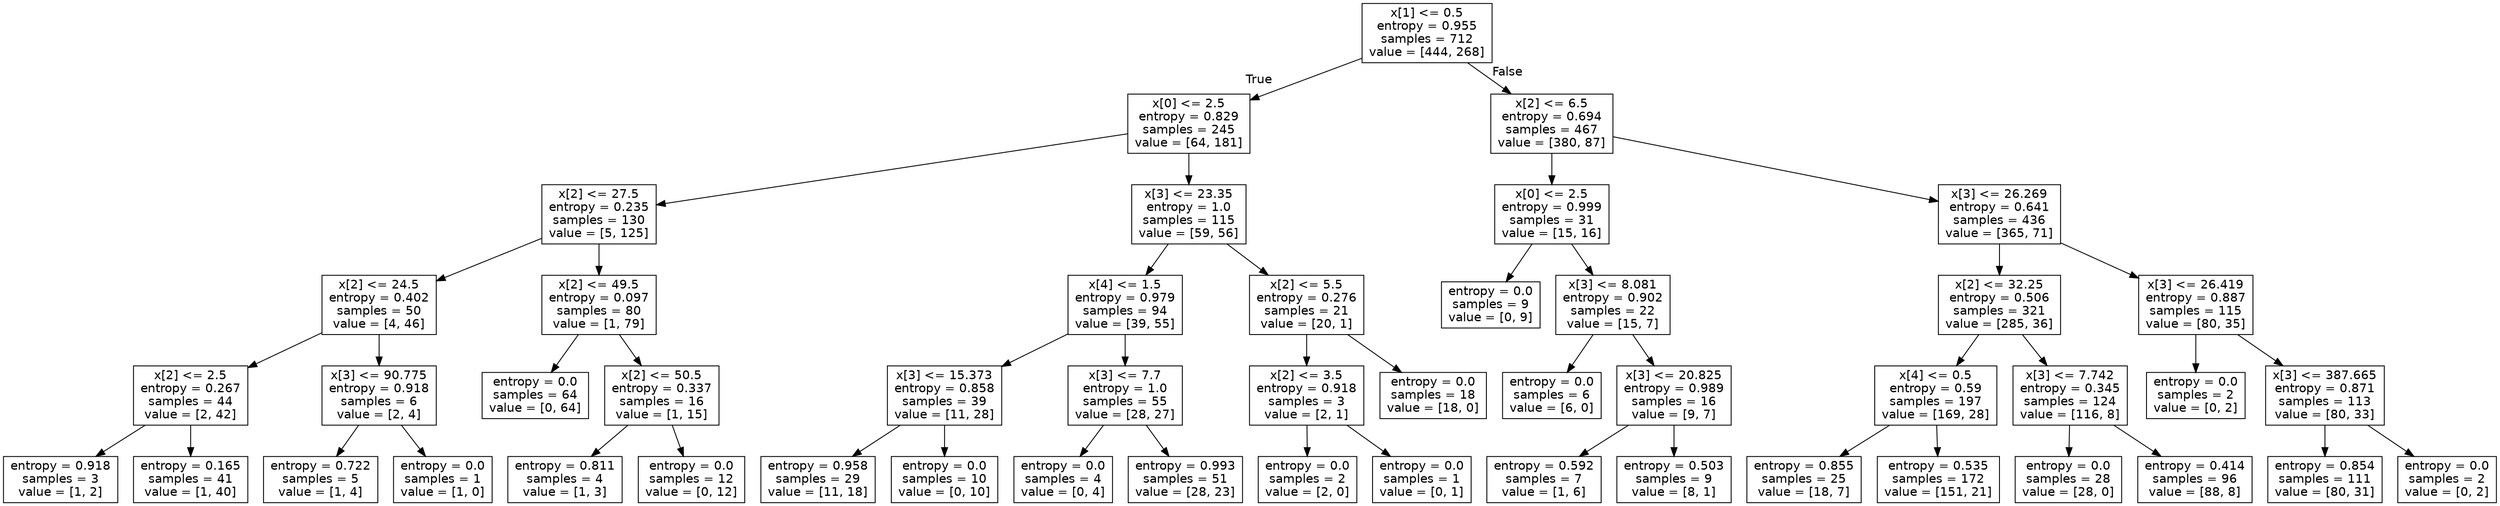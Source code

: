 digraph Tree {
node [shape=box, fontname="helvetica"] ;
edge [fontname="helvetica"] ;
0 [label="x[1] <= 0.5\nentropy = 0.955\nsamples = 712\nvalue = [444, 268]"] ;
1 [label="x[0] <= 2.5\nentropy = 0.829\nsamples = 245\nvalue = [64, 181]"] ;
0 -> 1 [labeldistance=2.5, labelangle=45, headlabel="True"] ;
2 [label="x[2] <= 27.5\nentropy = 0.235\nsamples = 130\nvalue = [5, 125]"] ;
1 -> 2 ;
3 [label="x[2] <= 24.5\nentropy = 0.402\nsamples = 50\nvalue = [4, 46]"] ;
2 -> 3 ;
4 [label="x[2] <= 2.5\nentropy = 0.267\nsamples = 44\nvalue = [2, 42]"] ;
3 -> 4 ;
5 [label="entropy = 0.918\nsamples = 3\nvalue = [1, 2]"] ;
4 -> 5 ;
6 [label="entropy = 0.165\nsamples = 41\nvalue = [1, 40]"] ;
4 -> 6 ;
7 [label="x[3] <= 90.775\nentropy = 0.918\nsamples = 6\nvalue = [2, 4]"] ;
3 -> 7 ;
8 [label="entropy = 0.722\nsamples = 5\nvalue = [1, 4]"] ;
7 -> 8 ;
9 [label="entropy = 0.0\nsamples = 1\nvalue = [1, 0]"] ;
7 -> 9 ;
10 [label="x[2] <= 49.5\nentropy = 0.097\nsamples = 80\nvalue = [1, 79]"] ;
2 -> 10 ;
11 [label="entropy = 0.0\nsamples = 64\nvalue = [0, 64]"] ;
10 -> 11 ;
12 [label="x[2] <= 50.5\nentropy = 0.337\nsamples = 16\nvalue = [1, 15]"] ;
10 -> 12 ;
13 [label="entropy = 0.811\nsamples = 4\nvalue = [1, 3]"] ;
12 -> 13 ;
14 [label="entropy = 0.0\nsamples = 12\nvalue = [0, 12]"] ;
12 -> 14 ;
15 [label="x[3] <= 23.35\nentropy = 1.0\nsamples = 115\nvalue = [59, 56]"] ;
1 -> 15 ;
16 [label="x[4] <= 1.5\nentropy = 0.979\nsamples = 94\nvalue = [39, 55]"] ;
15 -> 16 ;
17 [label="x[3] <= 15.373\nentropy = 0.858\nsamples = 39\nvalue = [11, 28]"] ;
16 -> 17 ;
18 [label="entropy = 0.958\nsamples = 29\nvalue = [11, 18]"] ;
17 -> 18 ;
19 [label="entropy = 0.0\nsamples = 10\nvalue = [0, 10]"] ;
17 -> 19 ;
20 [label="x[3] <= 7.7\nentropy = 1.0\nsamples = 55\nvalue = [28, 27]"] ;
16 -> 20 ;
21 [label="entropy = 0.0\nsamples = 4\nvalue = [0, 4]"] ;
20 -> 21 ;
22 [label="entropy = 0.993\nsamples = 51\nvalue = [28, 23]"] ;
20 -> 22 ;
23 [label="x[2] <= 5.5\nentropy = 0.276\nsamples = 21\nvalue = [20, 1]"] ;
15 -> 23 ;
24 [label="x[2] <= 3.5\nentropy = 0.918\nsamples = 3\nvalue = [2, 1]"] ;
23 -> 24 ;
25 [label="entropy = 0.0\nsamples = 2\nvalue = [2, 0]"] ;
24 -> 25 ;
26 [label="entropy = 0.0\nsamples = 1\nvalue = [0, 1]"] ;
24 -> 26 ;
27 [label="entropy = 0.0\nsamples = 18\nvalue = [18, 0]"] ;
23 -> 27 ;
28 [label="x[2] <= 6.5\nentropy = 0.694\nsamples = 467\nvalue = [380, 87]"] ;
0 -> 28 [labeldistance=2.5, labelangle=-45, headlabel="False"] ;
29 [label="x[0] <= 2.5\nentropy = 0.999\nsamples = 31\nvalue = [15, 16]"] ;
28 -> 29 ;
30 [label="entropy = 0.0\nsamples = 9\nvalue = [0, 9]"] ;
29 -> 30 ;
31 [label="x[3] <= 8.081\nentropy = 0.902\nsamples = 22\nvalue = [15, 7]"] ;
29 -> 31 ;
32 [label="entropy = 0.0\nsamples = 6\nvalue = [6, 0]"] ;
31 -> 32 ;
33 [label="x[3] <= 20.825\nentropy = 0.989\nsamples = 16\nvalue = [9, 7]"] ;
31 -> 33 ;
34 [label="entropy = 0.592\nsamples = 7\nvalue = [1, 6]"] ;
33 -> 34 ;
35 [label="entropy = 0.503\nsamples = 9\nvalue = [8, 1]"] ;
33 -> 35 ;
36 [label="x[3] <= 26.269\nentropy = 0.641\nsamples = 436\nvalue = [365, 71]"] ;
28 -> 36 ;
37 [label="x[2] <= 32.25\nentropy = 0.506\nsamples = 321\nvalue = [285, 36]"] ;
36 -> 37 ;
38 [label="x[4] <= 0.5\nentropy = 0.59\nsamples = 197\nvalue = [169, 28]"] ;
37 -> 38 ;
39 [label="entropy = 0.855\nsamples = 25\nvalue = [18, 7]"] ;
38 -> 39 ;
40 [label="entropy = 0.535\nsamples = 172\nvalue = [151, 21]"] ;
38 -> 40 ;
41 [label="x[3] <= 7.742\nentropy = 0.345\nsamples = 124\nvalue = [116, 8]"] ;
37 -> 41 ;
42 [label="entropy = 0.0\nsamples = 28\nvalue = [28, 0]"] ;
41 -> 42 ;
43 [label="entropy = 0.414\nsamples = 96\nvalue = [88, 8]"] ;
41 -> 43 ;
44 [label="x[3] <= 26.419\nentropy = 0.887\nsamples = 115\nvalue = [80, 35]"] ;
36 -> 44 ;
45 [label="entropy = 0.0\nsamples = 2\nvalue = [0, 2]"] ;
44 -> 45 ;
46 [label="x[3] <= 387.665\nentropy = 0.871\nsamples = 113\nvalue = [80, 33]"] ;
44 -> 46 ;
47 [label="entropy = 0.854\nsamples = 111\nvalue = [80, 31]"] ;
46 -> 47 ;
48 [label="entropy = 0.0\nsamples = 2\nvalue = [0, 2]"] ;
46 -> 48 ;
}